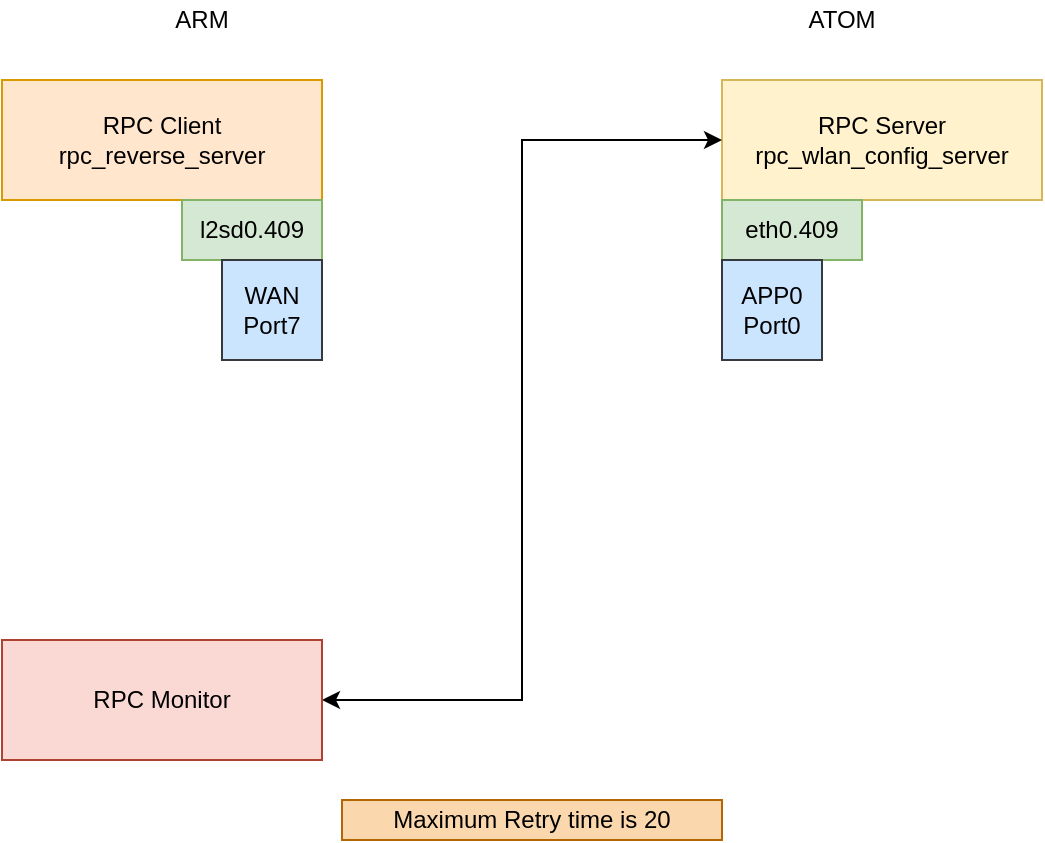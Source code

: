 <mxfile version="13.5.1" type="device"><diagram id="PCRpETsHqQnU1mqrjVFy" name="RPC"><mxGraphModel dx="1086" dy="806" grid="1" gridSize="10" guides="1" tooltips="1" connect="1" arrows="1" fold="1" page="1" pageScale="1" pageWidth="827" pageHeight="1169" math="0" shadow="0"><root><mxCell id="Z31LFlJibfR20iQJVkOy-0"/><mxCell id="Z31LFlJibfR20iQJVkOy-1" parent="Z31LFlJibfR20iQJVkOy-0"/><mxCell id="Z31LFlJibfR20iQJVkOy-2" value="RPC Client&lt;br&gt;rpc_reverse_server" style="rounded=0;whiteSpace=wrap;html=1;fillColor=#ffe6cc;strokeColor=#d79b00;" parent="Z31LFlJibfR20iQJVkOy-1" vertex="1"><mxGeometry x="120" y="80" width="160" height="60" as="geometry"/></mxCell><mxCell id="Z31LFlJibfR20iQJVkOy-3" value="RPC Server&lt;br&gt;rpc_wlan_config_server" style="rounded=0;whiteSpace=wrap;html=1;fillColor=#fff2cc;strokeColor=#d6b656;" parent="Z31LFlJibfR20iQJVkOy-1" vertex="1"><mxGeometry x="480" y="80" width="160" height="60" as="geometry"/></mxCell><mxCell id="Z31LFlJibfR20iQJVkOy-4" value="ARM" style="text;html=1;strokeColor=none;fillColor=none;align=center;verticalAlign=middle;whiteSpace=wrap;rounded=0;" parent="Z31LFlJibfR20iQJVkOy-1" vertex="1"><mxGeometry x="200" y="40" width="40" height="20" as="geometry"/></mxCell><mxCell id="Z31LFlJibfR20iQJVkOy-5" value="ATOM" style="text;html=1;strokeColor=none;fillColor=none;align=center;verticalAlign=middle;whiteSpace=wrap;rounded=0;" parent="Z31LFlJibfR20iQJVkOy-1" vertex="1"><mxGeometry x="520" y="40" width="40" height="20" as="geometry"/></mxCell><mxCell id="Z31LFlJibfR20iQJVkOy-6" value="l2sd0.409" style="rounded=0;whiteSpace=wrap;html=1;fillColor=#d5e8d4;strokeColor=#82b366;" parent="Z31LFlJibfR20iQJVkOy-1" vertex="1"><mxGeometry x="210" y="140" width="70" height="30" as="geometry"/></mxCell><mxCell id="Z31LFlJibfR20iQJVkOy-7" value="eth0.409" style="rounded=0;whiteSpace=wrap;html=1;fillColor=#d5e8d4;strokeColor=#82b366;" parent="Z31LFlJibfR20iQJVkOy-1" vertex="1"><mxGeometry x="480" y="140" width="70" height="30" as="geometry"/></mxCell><mxCell id="Z31LFlJibfR20iQJVkOy-8" value="WAN&lt;br&gt;Port7" style="rounded=0;whiteSpace=wrap;html=1;fillColor=#cce5ff;strokeColor=#36393d;" parent="Z31LFlJibfR20iQJVkOy-1" vertex="1"><mxGeometry x="230" y="170" width="50" height="50" as="geometry"/></mxCell><mxCell id="Z31LFlJibfR20iQJVkOy-9" value="APP0&lt;br&gt;Port0" style="rounded=0;whiteSpace=wrap;html=1;fillColor=#cce5ff;strokeColor=#36393d;" parent="Z31LFlJibfR20iQJVkOy-1" vertex="1"><mxGeometry x="480" y="170" width="50" height="50" as="geometry"/></mxCell><mxCell id="Z31LFlJibfR20iQJVkOy-12" style="edgeStyle=orthogonalEdgeStyle;rounded=0;orthogonalLoop=1;jettySize=auto;html=1;exitX=1;exitY=0.5;exitDx=0;exitDy=0;entryX=0;entryY=0.5;entryDx=0;entryDy=0;startArrow=classic;startFill=1;" parent="Z31LFlJibfR20iQJVkOy-1" source="Z31LFlJibfR20iQJVkOy-10" target="Z31LFlJibfR20iQJVkOy-3" edge="1"><mxGeometry relative="1" as="geometry"/></mxCell><mxCell id="Z31LFlJibfR20iQJVkOy-10" value="RPC Monitor" style="rounded=0;whiteSpace=wrap;html=1;fillColor=#fad9d5;strokeColor=#ae4132;" parent="Z31LFlJibfR20iQJVkOy-1" vertex="1"><mxGeometry x="120" y="360" width="160" height="60" as="geometry"/></mxCell><mxCell id="Z31LFlJibfR20iQJVkOy-15" value="Maximum Retry time is 20" style="text;html=1;strokeColor=#b46504;fillColor=#fad7ac;align=center;verticalAlign=middle;whiteSpace=wrap;rounded=0;" parent="Z31LFlJibfR20iQJVkOy-1" vertex="1"><mxGeometry x="290" y="440" width="190" height="20" as="geometry"/></mxCell></root></mxGraphModel></diagram></mxfile>